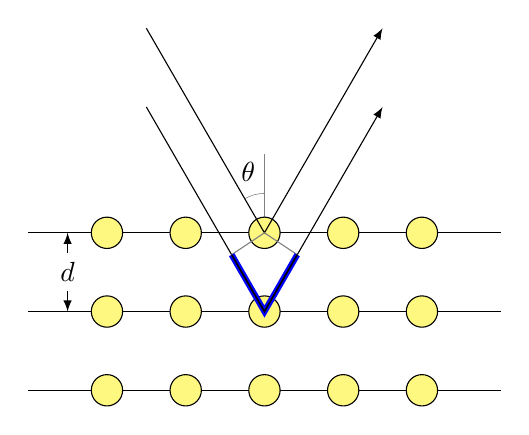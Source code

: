 \begin{tikzpicture}
\draw (-3,-1) -- (3,-1);
\draw (-3,0) -- (3,0);
\draw (-3,1) -- (3,1);
\draw[help lines] (0,1.0) -- (0,2.0);
\draw[help lines] (0,1)+(90:0.5) arc (90:120:0.5);
\path (0,0) -- (0,1)++(105:0.8) node {$\theta$};
\foreach \x in {-2,-1,...,2}{
  \foreach \y in {-1,0,1}{
    \node[circle,inner sep=4pt,fill=yellow!50,draw=black] at (\x,\y) {};
  }
}
\draw[latex-latex] (-2.5,0) -- (-2.5,1) node[midway,fill=white] {$d$};
\draw[-latex] (120:3) -- (0,0) -- (60:3);
\draw[-latex] (0,1)+(120:3) -- (0,1) -- ++(60:3);
\draw[gray] (0,0)+(120:0.833) -- (0,1) -- (60:0.833);
\draw[draw=blue,double=black,thick] (0,0)+(120:0.833) -- (0,0) -- (60:0.833);
\end{tikzpicture}
